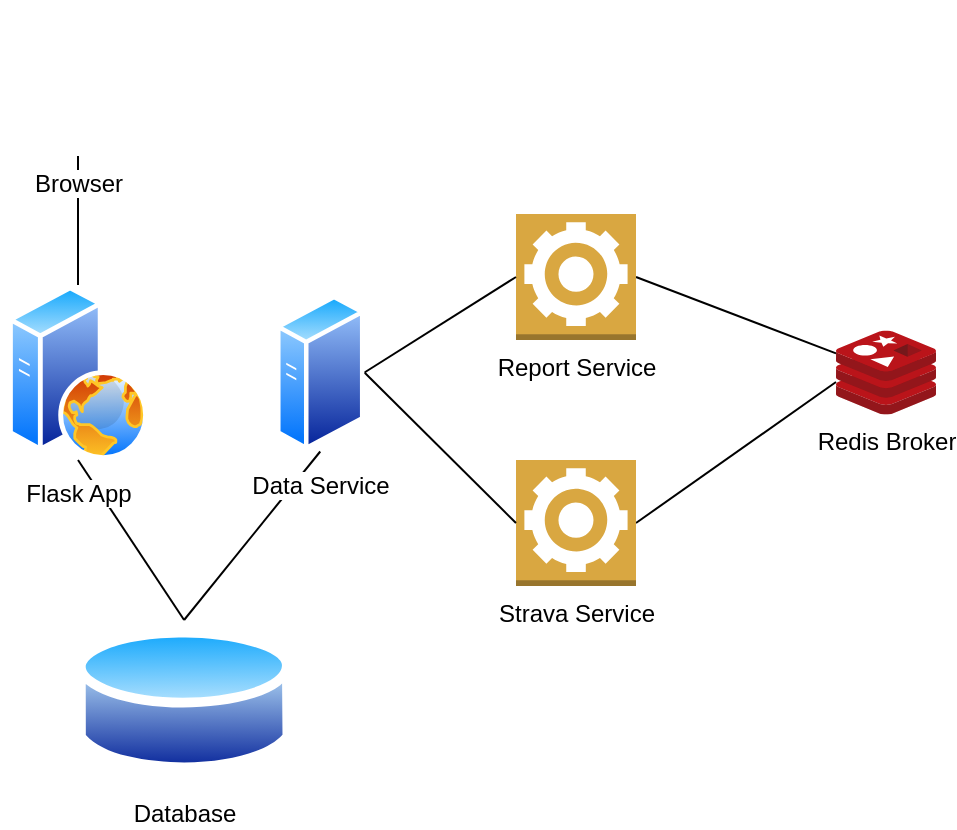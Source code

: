 <mxfile version="16.4.6" type="device"><diagram id="rFVy6ylw5HE6fhjvHDwF" name="Page-1"><mxGraphModel dx="935" dy="733" grid="0" gridSize="10" guides="1" tooltips="1" connect="1" arrows="1" fold="1" page="1" pageScale="1" pageWidth="827" pageHeight="1169" math="0" shadow="0"><root><mxCell id="0"/><mxCell id="1" parent="0"/><mxCell id="kL3GzYjGqgL6LGMo9kn2-1" value="Redis Broker" style="sketch=0;aspect=fixed;html=1;points=[];align=center;image;fontSize=12;image=img/lib/mscae/Cache_Redis_Product.svg;" vertex="1" parent="1"><mxGeometry x="580" y="165.25" width="50" height="42" as="geometry"/></mxCell><mxCell id="kL3GzYjGqgL6LGMo9kn2-15" style="edgeStyle=none;rounded=0;orthogonalLoop=1;jettySize=auto;html=1;exitX=1;exitY=0.5;exitDx=0;exitDy=0;exitPerimeter=0;endArrow=none;endFill=0;" edge="1" parent="1" source="kL3GzYjGqgL6LGMo9kn2-2" target="kL3GzYjGqgL6LGMo9kn2-1"><mxGeometry relative="1" as="geometry"/></mxCell><mxCell id="kL3GzYjGqgL6LGMo9kn2-2" value="Report Service" style="outlineConnect=0;dashed=0;verticalLabelPosition=bottom;verticalAlign=top;align=center;html=1;shape=mxgraph.aws3.worker;fillColor=#D9A741;gradientColor=none;" vertex="1" parent="1"><mxGeometry x="420" y="107" width="60" height="63" as="geometry"/></mxCell><mxCell id="kL3GzYjGqgL6LGMo9kn2-16" style="edgeStyle=none;rounded=0;orthogonalLoop=1;jettySize=auto;html=1;exitX=1;exitY=0.5;exitDx=0;exitDy=0;exitPerimeter=0;entryX=0;entryY=0.613;entryDx=0;entryDy=0;entryPerimeter=0;endArrow=none;endFill=0;" edge="1" parent="1" source="kL3GzYjGqgL6LGMo9kn2-3" target="kL3GzYjGqgL6LGMo9kn2-1"><mxGeometry relative="1" as="geometry"/></mxCell><mxCell id="kL3GzYjGqgL6LGMo9kn2-3" value="Strava Service" style="outlineConnect=0;dashed=0;verticalLabelPosition=bottom;verticalAlign=top;align=center;html=1;shape=mxgraph.aws3.worker;fillColor=#D9A741;gradientColor=none;" vertex="1" parent="1"><mxGeometry x="420" y="230" width="60" height="63" as="geometry"/></mxCell><mxCell id="kL3GzYjGqgL6LGMo9kn2-4" value="Database" style="aspect=fixed;perimeter=ellipsePerimeter;html=1;align=center;shadow=0;dashed=0;spacingTop=3;image;image=img/lib/active_directory/database.svg;" vertex="1" parent="1"><mxGeometry x="200" y="310" width="108.11" height="80" as="geometry"/></mxCell><mxCell id="kL3GzYjGqgL6LGMo9kn2-11" style="edgeStyle=none;rounded=0;orthogonalLoop=1;jettySize=auto;html=1;exitX=0.5;exitY=1;exitDx=0;exitDy=0;entryX=0.5;entryY=0;entryDx=0;entryDy=0;endArrow=none;endFill=0;" edge="1" parent="1" source="kL3GzYjGqgL6LGMo9kn2-6" target="kL3GzYjGqgL6LGMo9kn2-4"><mxGeometry relative="1" as="geometry"/></mxCell><mxCell id="kL3GzYjGqgL6LGMo9kn2-6" value="Flask App" style="aspect=fixed;perimeter=ellipsePerimeter;html=1;align=center;shadow=0;dashed=0;spacingTop=3;image;image=img/lib/active_directory/web_server.svg;" vertex="1" parent="1"><mxGeometry x="166" y="142.5" width="70" height="87.5" as="geometry"/></mxCell><mxCell id="kL3GzYjGqgL6LGMo9kn2-12" style="edgeStyle=none;rounded=0;orthogonalLoop=1;jettySize=auto;html=1;exitX=0.5;exitY=1;exitDx=0;exitDy=0;entryX=0.5;entryY=0;entryDx=0;entryDy=0;endArrow=none;endFill=0;" edge="1" parent="1" source="kL3GzYjGqgL6LGMo9kn2-7" target="kL3GzYjGqgL6LGMo9kn2-4"><mxGeometry relative="1" as="geometry"/></mxCell><mxCell id="kL3GzYjGqgL6LGMo9kn2-13" style="rounded=0;orthogonalLoop=1;jettySize=auto;html=1;exitX=1;exitY=0.5;exitDx=0;exitDy=0;entryX=0;entryY=0.5;entryDx=0;entryDy=0;entryPerimeter=0;endArrow=none;endFill=0;" edge="1" parent="1" source="kL3GzYjGqgL6LGMo9kn2-7" target="kL3GzYjGqgL6LGMo9kn2-2"><mxGeometry relative="1" as="geometry"/></mxCell><mxCell id="kL3GzYjGqgL6LGMo9kn2-14" style="rounded=0;orthogonalLoop=1;jettySize=auto;html=1;exitX=1;exitY=0.5;exitDx=0;exitDy=0;entryX=0;entryY=0.5;entryDx=0;entryDy=0;entryPerimeter=0;endArrow=none;endFill=0;" edge="1" parent="1" source="kL3GzYjGqgL6LGMo9kn2-7" target="kL3GzYjGqgL6LGMo9kn2-3"><mxGeometry relative="1" as="geometry"/></mxCell><mxCell id="kL3GzYjGqgL6LGMo9kn2-7" value="Data Service" style="aspect=fixed;perimeter=ellipsePerimeter;html=1;align=center;shadow=0;dashed=0;spacingTop=3;image;image=img/lib/active_directory/generic_server.svg;" vertex="1" parent="1"><mxGeometry x="300" y="146.75" width="44.24" height="79" as="geometry"/></mxCell><mxCell id="kL3GzYjGqgL6LGMo9kn2-10" style="edgeStyle=none;rounded=0;orthogonalLoop=1;jettySize=auto;html=1;exitX=0.5;exitY=1;exitDx=0;exitDy=0;endArrow=none;endFill=0;" edge="1" parent="1" source="kL3GzYjGqgL6LGMo9kn2-8" target="kL3GzYjGqgL6LGMo9kn2-6"><mxGeometry relative="1" as="geometry"/></mxCell><mxCell id="kL3GzYjGqgL6LGMo9kn2-8" value="Browser" style="shape=image;html=1;verticalAlign=top;verticalLabelPosition=bottom;labelBackgroundColor=#ffffff;imageAspect=0;aspect=fixed;image=https://cdn2.iconfinder.com/data/icons/browsers/Firefox.png" vertex="1" parent="1"><mxGeometry x="162" width="78" height="78" as="geometry"/></mxCell></root></mxGraphModel></diagram></mxfile>